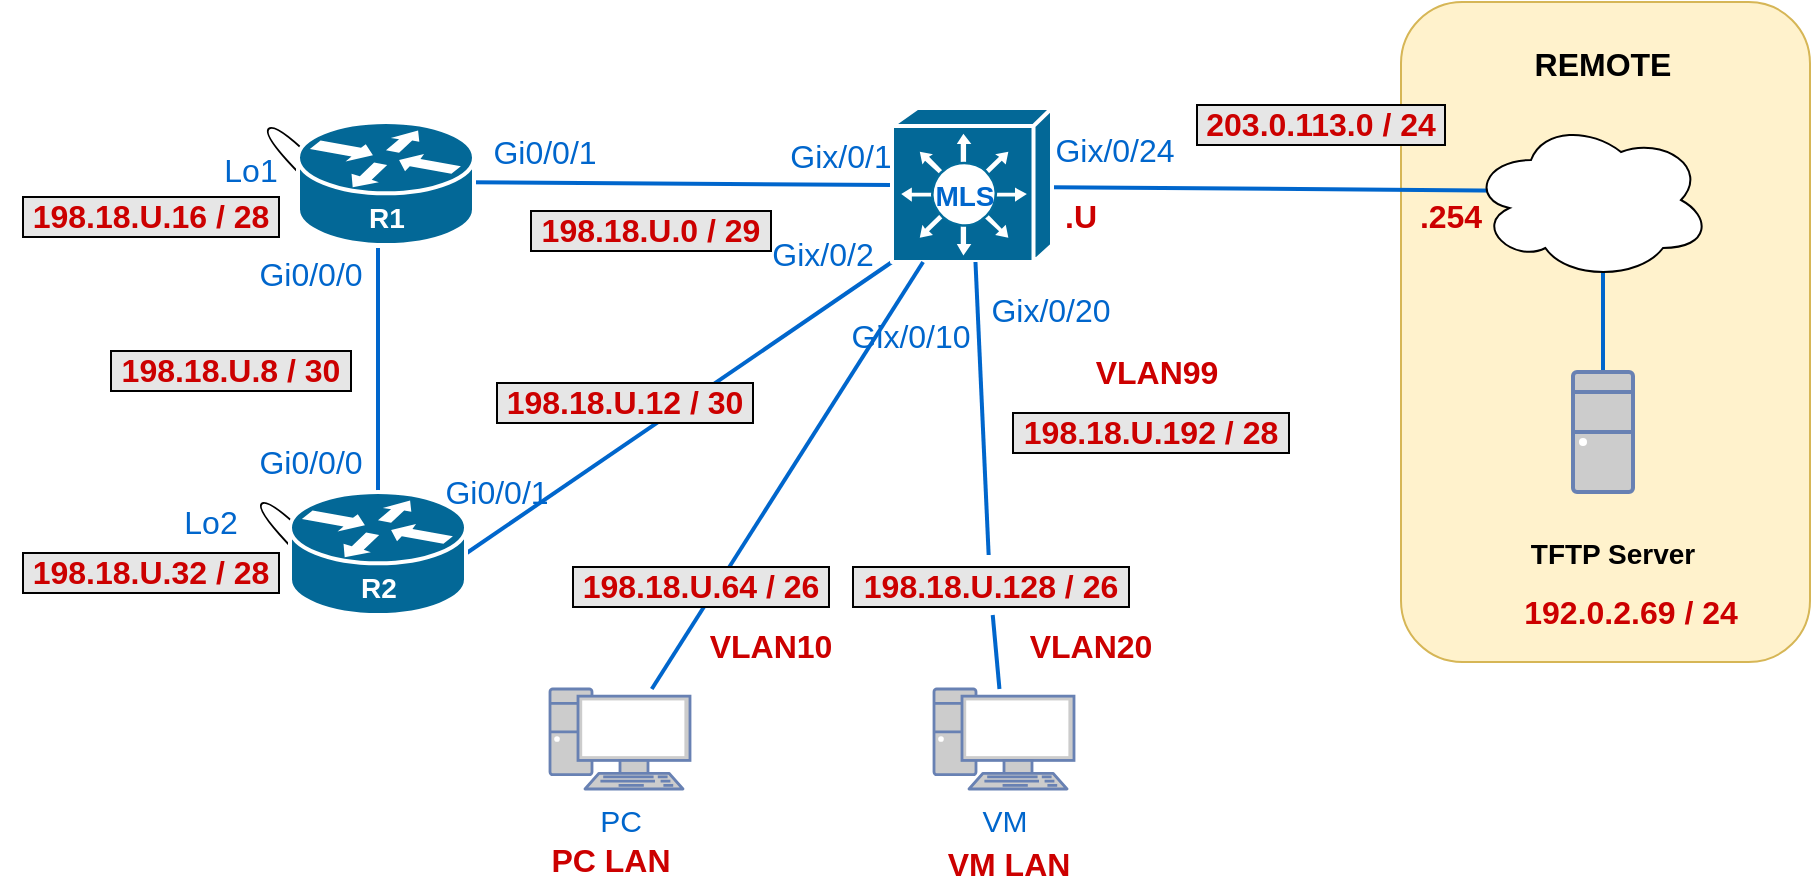 <mxfile version="20.3.0" type="device"><diagram id="z5g62oQFhd5qrYMFQLHw" name="Page-1"><mxGraphModel dx="1061" dy="579" grid="1" gridSize="10" guides="1" tooltips="1" connect="1" arrows="1" fold="1" page="1" pageScale="1" pageWidth="850" pageHeight="1100" math="0" shadow="0"><root><mxCell id="0"/><mxCell id="1" parent="0"/><mxCell id="N3d_jCkEBpHdmOaaXroi-48" value="" style="shape=requiredInterface;html=1;verticalLabelPosition=bottom;sketch=0;fontColor=#CC0000;rotation=-135;allowArrows=1;labelBackgroundColor=#E6E6E6;labelBorderColor=default;" vertex="1" parent="1"><mxGeometry x="260.73" y="348.23" width="35" height="10" as="geometry"/></mxCell><mxCell id="N3d_jCkEBpHdmOaaXroi-42" value="" style="shape=requiredInterface;html=1;verticalLabelPosition=bottom;sketch=0;fontColor=#CC0000;rotation=-135;allowArrows=1;labelBackgroundColor=#E6E6E6;labelBorderColor=default;" vertex="1" parent="1"><mxGeometry x="265" y="159" width="30" height="10" as="geometry"/></mxCell><mxCell id="1rdSUpL2FDRfbKEba2T_-19" value="" style="rounded=1;whiteSpace=wrap;html=1;fillColor=#fff2cc;strokeColor=#d6b656;" parent="1" vertex="1"><mxGeometry x="835.5" y="90" width="204.5" height="330" as="geometry"/></mxCell><mxCell id="1rdSUpL2FDRfbKEba2T_-14" style="edgeStyle=none;rounded=0;orthogonalLoop=1;jettySize=auto;html=1;endArrow=none;endFill=0;strokeColor=#0066CC;strokeWidth=2;entryX=0;entryY=0.5;entryDx=0;entryDy=0;entryPerimeter=0;" parent="1" target="N3d_jCkEBpHdmOaaXroi-14" edge="1"><mxGeometry relative="1" as="geometry"><mxPoint x="369" y="180.086" as="sourcePoint"/><mxPoint x="573" y="181.866" as="targetPoint"/></mxGeometry></mxCell><mxCell id="1rdSUpL2FDRfbKEba2T_-15" style="edgeStyle=none;rounded=0;orthogonalLoop=1;jettySize=auto;html=1;endArrow=none;endFill=0;strokeColor=#0066CC;strokeWidth=2;" parent="1" edge="1"><mxGeometry relative="1" as="geometry"><mxPoint x="661" y="182.586" as="sourcePoint"/><mxPoint x="890" y="184.337" as="targetPoint"/></mxGeometry></mxCell><mxCell id="1rdSUpL2FDRfbKEba2T_-18" style="edgeStyle=none;rounded=0;orthogonalLoop=1;jettySize=auto;html=1;entryX=0.5;entryY=0;entryDx=0;entryDy=0;entryPerimeter=0;endArrow=none;endFill=0;strokeColor=#0066CC;strokeWidth=2;exitX=0.55;exitY=0.95;exitDx=0;exitDy=0;exitPerimeter=0;" parent="1" source="N3d_jCkEBpHdmOaaXroi-3" target="1rdSUpL2FDRfbKEba2T_-17" edge="1"><mxGeometry relative="1" as="geometry"><mxPoint x="940.5" y="351.5" as="sourcePoint"/></mxGeometry></mxCell><mxCell id="1rdSUpL2FDRfbKEba2T_-8" value="PC" style="fontColor=#0066CC;verticalAlign=top;verticalLabelPosition=bottom;labelPosition=center;align=center;html=1;outlineConnect=0;fillColor=#CCCCCC;strokeColor=#6881B3;gradientColor=none;gradientDirection=north;strokeWidth=2;shape=mxgraph.networks.pc;fontSize=15;" parent="1" vertex="1"><mxGeometry x="410" y="433.5" width="70" height="50" as="geometry"/></mxCell><mxCell id="1rdSUpL2FDRfbKEba2T_-17" value="" style="fontColor=#0066CC;verticalAlign=top;verticalLabelPosition=bottom;labelPosition=center;align=center;html=1;outlineConnect=0;fillColor=#CCCCCC;strokeColor=#6881B3;gradientColor=none;gradientDirection=north;strokeWidth=2;shape=mxgraph.networks.desktop_pc;" parent="1" vertex="1"><mxGeometry x="921.5" y="275" width="30" height="60" as="geometry"/></mxCell><mxCell id="1rdSUpL2FDRfbKEba2T_-20" value="REMOTE" style="text;html=1;resizable=0;autosize=1;align=center;verticalAlign=middle;points=[];fillColor=none;strokeColor=none;rounded=0;fontStyle=1;fontSize=16;" parent="1" vertex="1"><mxGeometry x="890.5" y="106" width="90" height="30" as="geometry"/></mxCell><mxCell id="1rdSUpL2FDRfbKEba2T_-23" value="&lt;font style=&quot;font-size: 14px;&quot;&gt;&lt;b style=&quot;&quot;&gt;TFTP Server&lt;/b&gt;&lt;/font&gt;" style="text;html=1;resizable=0;autosize=1;align=center;verticalAlign=middle;points=[];fillColor=none;strokeColor=none;rounded=0;fontSize=16;" parent="1" vertex="1"><mxGeometry x="890.5" y="350" width="100" height="30" as="geometry"/></mxCell><mxCell id="1rdSUpL2FDRfbKEba2T_-24" value="&lt;font color=&quot;#ffffff&quot; style=&quot;font-size: 14px;&quot;&gt;&lt;b&gt;RA&lt;/b&gt;&lt;/font&gt;" style="text;html=1;resizable=0;autosize=1;align=center;verticalAlign=middle;points=[];fillColor=none;strokeColor=none;rounded=0;fontSize=16;" parent="1" vertex="1"><mxGeometry x="597" y="181.5" width="40" height="30" as="geometry"/></mxCell><mxCell id="fD5YAClRQnLknZBzYYZj-3" value="&lt;font size=&quot;1&quot; color=&quot;#cc0000&quot;&gt;&lt;b style=&quot;font-size: 16px;&quot;&gt;&amp;nbsp;203.0.113.0 / 24&amp;nbsp;&lt;/b&gt;&lt;/font&gt;" style="text;html=1;resizable=0;autosize=1;align=center;verticalAlign=middle;points=[];fillColor=none;strokeColor=none;rounded=0;labelBorderColor=default;labelBackgroundColor=#E6E6E6;" parent="1" vertex="1"><mxGeometry x="720" y="136" width="150" height="30" as="geometry"/></mxCell><mxCell id="fD5YAClRQnLknZBzYYZj-4" value="&lt;font size=&quot;1&quot; color=&quot;#cc0000&quot;&gt;&lt;b style=&quot;font-size: 16px;&quot;&gt;192.0.2.69 / 24&lt;/b&gt;&lt;/font&gt;" style="text;html=1;resizable=0;autosize=1;align=center;verticalAlign=middle;points=[];fillColor=none;strokeColor=none;rounded=0;" parent="1" vertex="1"><mxGeometry x="885" y="380" width="130" height="30" as="geometry"/></mxCell><mxCell id="fD5YAClRQnLknZBzYYZj-14" value="&lt;font size=&quot;1&quot; color=&quot;#cc0000&quot;&gt;&lt;b style=&quot;font-size: 16px;&quot;&gt;.U&lt;/b&gt;&lt;/font&gt;" style="text;html=1;resizable=0;autosize=1;align=center;verticalAlign=middle;points=[];fillColor=none;strokeColor=none;rounded=0;" parent="1" vertex="1"><mxGeometry x="655" y="181.5" width="40" height="30" as="geometry"/></mxCell><mxCell id="fD5YAClRQnLknZBzYYZj-22" value="&lt;font size=&quot;1&quot; color=&quot;#cc0000&quot;&gt;&lt;b style=&quot;font-size: 16px;&quot;&gt;PC LAN&lt;/b&gt;&lt;/font&gt;" style="text;html=1;resizable=0;autosize=1;align=center;verticalAlign=middle;points=[];fillColor=none;strokeColor=none;rounded=0;" parent="1" vertex="1"><mxGeometry x="400" y="503.5" width="80" height="30" as="geometry"/></mxCell><mxCell id="fD5YAClRQnLknZBzYYZj-28" value="&lt;font color=&quot;#0066cc&quot;&gt;Gix/0/24&lt;/font&gt;" style="text;html=1;resizable=0;autosize=1;align=center;verticalAlign=middle;points=[];fillColor=none;strokeColor=none;rounded=0;fontSize=16;fontColor=#CC0000;" parent="1" vertex="1"><mxGeometry x="652" y="149" width="80" height="30" as="geometry"/></mxCell><mxCell id="fD5YAClRQnLknZBzYYZj-29" value="&lt;font color=&quot;#0066cc&quot;&gt;Gix/0/1&lt;/font&gt;" style="text;html=1;resizable=0;autosize=1;align=center;verticalAlign=middle;points=[];fillColor=none;strokeColor=none;rounded=0;fontSize=16;fontColor=#CC0000;" parent="1" vertex="1"><mxGeometry x="520" y="151.5" width="70" height="30" as="geometry"/></mxCell><mxCell id="_K4DFTdkbXHgbeqoEyX3-2" value="&lt;font color=&quot;#0066cc&quot;&gt;Gi0/0/1&lt;/font&gt;" style="text;html=1;resizable=0;autosize=1;align=center;verticalAlign=middle;points=[];fillColor=none;strokeColor=none;rounded=0;fontSize=16;fontColor=#CC0000;" parent="1" vertex="1"><mxGeometry x="367" y="150" width="80" height="30" as="geometry"/></mxCell><mxCell id="1D4z3HBPyQgsfeRgvz8B-1" value="VM" style="fontColor=#0066CC;verticalAlign=top;verticalLabelPosition=bottom;labelPosition=center;align=center;html=1;outlineConnect=0;fillColor=#CCCCCC;strokeColor=#6881B3;gradientColor=none;gradientDirection=north;strokeWidth=2;shape=mxgraph.networks.pc;fontSize=15;" parent="1" vertex="1"><mxGeometry x="602" y="433.5" width="70" height="50" as="geometry"/></mxCell><mxCell id="1D4z3HBPyQgsfeRgvz8B-8" value="&lt;font size=&quot;1&quot; color=&quot;#cc0000&quot;&gt;&lt;b style=&quot;font-size: 16px;&quot;&gt;VM LAN&lt;/b&gt;&lt;/font&gt;" style="text;html=1;resizable=0;autosize=1;align=center;verticalAlign=middle;points=[];fillColor=none;strokeColor=none;rounded=0;" parent="1" vertex="1"><mxGeometry x="599" y="506" width="80" height="30" as="geometry"/></mxCell><mxCell id="N3d_jCkEBpHdmOaaXroi-3" value="" style="ellipse;shape=cloud;whiteSpace=wrap;html=1;" vertex="1" parent="1"><mxGeometry x="870.5" y="149" width="120" height="80" as="geometry"/></mxCell><mxCell id="N3d_jCkEBpHdmOaaXroi-7" value="" style="shape=mxgraph.cisco.routers.router;sketch=0;html=1;pointerEvents=1;dashed=0;fillColor=#036897;strokeColor=#ffffff;strokeWidth=2;verticalLabelPosition=bottom;verticalAlign=top;align=center;outlineConnect=0;" vertex="1" parent="1"><mxGeometry x="284" y="150" width="88" height="61.5" as="geometry"/></mxCell><mxCell id="N3d_jCkEBpHdmOaaXroi-8" value="&lt;font color=&quot;#ffffff&quot; style=&quot;font-size: 14px;&quot;&gt;&lt;b&gt;R1&lt;/b&gt;&lt;/font&gt;" style="text;html=1;resizable=0;autosize=1;align=center;verticalAlign=middle;points=[];fillColor=none;strokeColor=none;rounded=0;fontSize=16;" vertex="1" parent="1"><mxGeometry x="308" y="181.5" width="40" height="30" as="geometry"/></mxCell><mxCell id="N3d_jCkEBpHdmOaaXroi-10" style="edgeStyle=none;rounded=0;orthogonalLoop=1;jettySize=auto;html=1;endArrow=none;endFill=0;strokeColor=#0066CC;strokeWidth=2;exitX=0.3;exitY=1.05;exitDx=0;exitDy=0;exitPerimeter=0;" edge="1" parent="1" target="N3d_jCkEBpHdmOaaXroi-23"><mxGeometry relative="1" as="geometry"><mxPoint x="324" y="213" as="sourcePoint"/><mxPoint x="440" y="360" as="targetPoint"/></mxGeometry></mxCell><mxCell id="N3d_jCkEBpHdmOaaXroi-12" style="edgeStyle=none;rounded=0;orthogonalLoop=1;jettySize=auto;html=1;endArrow=none;endFill=0;strokeColor=#0066CC;strokeWidth=2;exitX=0;exitY=1;exitDx=0;exitDy=0;exitPerimeter=0;entryX=1;entryY=0.5;entryDx=0;entryDy=0;entryPerimeter=0;" edge="1" parent="1" source="N3d_jCkEBpHdmOaaXroi-14" target="N3d_jCkEBpHdmOaaXroi-23"><mxGeometry relative="1" as="geometry"><mxPoint x="573" y="240" as="sourcePoint"/><mxPoint x="520" y="360" as="targetPoint"/></mxGeometry></mxCell><mxCell id="N3d_jCkEBpHdmOaaXroi-14" value="" style="shape=mxgraph.cisco.switches.layer_3_switch;sketch=0;html=1;pointerEvents=1;dashed=0;fillColor=#036897;strokeColor=#ffffff;strokeWidth=2;verticalLabelPosition=bottom;verticalAlign=top;align=center;outlineConnect=0;" vertex="1" parent="1"><mxGeometry x="581" y="143" width="80" height="77" as="geometry"/></mxCell><mxCell id="N3d_jCkEBpHdmOaaXroi-15" value="&lt;font color=&quot;#0066cc&quot; style=&quot;font-size: 14px;&quot;&gt;&lt;b style=&quot;&quot;&gt;MLS&lt;/b&gt;&lt;/font&gt;" style="text;html=1;resizable=0;autosize=1;align=center;verticalAlign=middle;points=[];fillColor=none;strokeColor=none;rounded=0;fontSize=16;" vertex="1" parent="1"><mxGeometry x="592" y="171" width="50" height="30" as="geometry"/></mxCell><mxCell id="N3d_jCkEBpHdmOaaXroi-16" value="&lt;font color=&quot;#0066cc&quot;&gt;Gi0/0/0&lt;/font&gt;" style="text;html=1;resizable=0;autosize=1;align=center;verticalAlign=middle;points=[];fillColor=none;strokeColor=none;rounded=0;fontSize=16;fontColor=#CC0000;" vertex="1" parent="1"><mxGeometry x="250" y="210.5" width="80" height="30" as="geometry"/></mxCell><mxCell id="N3d_jCkEBpHdmOaaXroi-22" value="&lt;font color=&quot;#0066cc&quot;&gt;Gix/0/20&lt;/font&gt;" style="text;html=1;resizable=0;autosize=1;align=center;verticalAlign=middle;points=[];fillColor=none;strokeColor=none;rounded=0;fontSize=16;fontColor=#CC0000;" vertex="1" parent="1"><mxGeometry x="620" y="229" width="80" height="30" as="geometry"/></mxCell><mxCell id="N3d_jCkEBpHdmOaaXroi-23" value="" style="shape=mxgraph.cisco.routers.router;sketch=0;html=1;pointerEvents=1;dashed=0;fillColor=#036897;strokeColor=#ffffff;strokeWidth=2;verticalLabelPosition=bottom;verticalAlign=top;align=center;outlineConnect=0;" vertex="1" parent="1"><mxGeometry x="280" y="335" width="88" height="61.5" as="geometry"/></mxCell><mxCell id="N3d_jCkEBpHdmOaaXroi-24" value="&lt;font color=&quot;#ffffff&quot; style=&quot;font-size: 14px;&quot;&gt;&lt;b&gt;R2&lt;/b&gt;&lt;/font&gt;" style="text;html=1;resizable=0;autosize=1;align=center;verticalAlign=middle;points=[];fillColor=none;strokeColor=none;rounded=0;fontSize=16;" vertex="1" parent="1"><mxGeometry x="304" y="366.5" width="40" height="30" as="geometry"/></mxCell><mxCell id="N3d_jCkEBpHdmOaaXroi-25" style="edgeStyle=none;rounded=0;orthogonalLoop=1;jettySize=auto;html=1;endArrow=none;endFill=0;strokeColor=#0066CC;strokeWidth=2;" edge="1" parent="1" source="N3d_jCkEBpHdmOaaXroi-14" target="1rdSUpL2FDRfbKEba2T_-8"><mxGeometry relative="1" as="geometry"><mxPoint x="600.0" y="259" as="sourcePoint"/><mxPoint x="600.0" y="381" as="targetPoint"/></mxGeometry></mxCell><mxCell id="N3d_jCkEBpHdmOaaXroi-26" style="edgeStyle=none;rounded=0;orthogonalLoop=1;jettySize=auto;html=1;endArrow=none;endFill=0;strokeColor=#0066CC;strokeWidth=2;startArrow=none;" edge="1" parent="1" source="N3d_jCkEBpHdmOaaXroi-45" target="1D4z3HBPyQgsfeRgvz8B-1"><mxGeometry relative="1" as="geometry"><mxPoint x="640.003" y="230" as="sourcePoint"/><mxPoint x="560.612" y="380" as="targetPoint"/></mxGeometry></mxCell><mxCell id="N3d_jCkEBpHdmOaaXroi-28" value="&lt;font color=&quot;#0066cc&quot;&gt;Gi0/0/0&lt;/font&gt;" style="text;html=1;resizable=0;autosize=1;align=center;verticalAlign=middle;points=[];fillColor=none;strokeColor=none;rounded=0;fontSize=16;fontColor=#CC0000;" vertex="1" parent="1"><mxGeometry x="250" y="305" width="80" height="30" as="geometry"/></mxCell><mxCell id="N3d_jCkEBpHdmOaaXroi-29" value="&lt;font size=&quot;1&quot; color=&quot;#cc0000&quot;&gt;&lt;b style=&quot;font-size: 16px;&quot;&gt;.254&lt;/b&gt;&lt;/font&gt;" style="text;html=1;resizable=0;autosize=1;align=center;verticalAlign=middle;points=[];fillColor=none;strokeColor=none;rounded=0;" vertex="1" parent="1"><mxGeometry x="835" y="181.5" width="50" height="30" as="geometry"/></mxCell><mxCell id="N3d_jCkEBpHdmOaaXroi-32" value="&lt;font size=&quot;1&quot; color=&quot;#cc0000&quot;&gt;&lt;b style=&quot;font-size: 16px;&quot;&gt;VLAN10&lt;/b&gt;&lt;/font&gt;" style="text;html=1;resizable=0;autosize=1;align=center;verticalAlign=middle;points=[];fillColor=none;strokeColor=none;rounded=0;" vertex="1" parent="1"><mxGeometry x="480" y="396.5" width="80" height="30" as="geometry"/></mxCell><mxCell id="N3d_jCkEBpHdmOaaXroi-33" value="&lt;font size=&quot;1&quot; color=&quot;#cc0000&quot;&gt;&lt;b style=&quot;font-size: 16px;&quot;&gt;VLAN20&lt;/b&gt;&lt;/font&gt;" style="text;html=1;resizable=0;autosize=1;align=center;verticalAlign=middle;points=[];fillColor=none;strokeColor=none;rounded=0;" vertex="1" parent="1"><mxGeometry x="640" y="396.5" width="80" height="30" as="geometry"/></mxCell><mxCell id="N3d_jCkEBpHdmOaaXroi-34" value="&lt;font color=&quot;#0066cc&quot;&gt;Gix/0/10&lt;/font&gt;" style="text;html=1;resizable=0;autosize=1;align=center;verticalAlign=middle;points=[];fillColor=none;strokeColor=none;rounded=0;fontSize=16;fontColor=#CC0000;" vertex="1" parent="1"><mxGeometry x="550" y="241.5" width="80" height="30" as="geometry"/></mxCell><mxCell id="N3d_jCkEBpHdmOaaXroi-35" value="&lt;font color=&quot;#0066cc&quot;&gt;Gix/0/2&lt;/font&gt;" style="text;html=1;resizable=0;autosize=1;align=center;verticalAlign=middle;points=[];fillColor=none;strokeColor=none;rounded=0;fontSize=16;fontColor=#CC0000;" vertex="1" parent="1"><mxGeometry x="511" y="201" width="70" height="30" as="geometry"/></mxCell><mxCell id="N3d_jCkEBpHdmOaaXroi-36" value="&lt;font color=&quot;#0066cc&quot;&gt;Gi0/0/1&lt;/font&gt;" style="text;html=1;resizable=0;autosize=1;align=center;verticalAlign=middle;points=[];fillColor=none;strokeColor=none;rounded=0;fontSize=16;fontColor=#CC0000;" vertex="1" parent="1"><mxGeometry x="343" y="320" width="80" height="30" as="geometry"/></mxCell><mxCell id="N3d_jCkEBpHdmOaaXroi-38" value="&lt;font size=&quot;1&quot; color=&quot;#cc0000&quot;&gt;&lt;b style=&quot;font-size: 16px;&quot;&gt;&amp;nbsp;198.18.U.0 / 29&amp;nbsp;&lt;/b&gt;&lt;/font&gt;" style="text;html=1;resizable=0;autosize=1;align=center;verticalAlign=middle;points=[];fillColor=none;strokeColor=none;rounded=0;labelBorderColor=default;labelBackgroundColor=#E6E6E6;" vertex="1" parent="1"><mxGeometry x="390" y="189" width="140" height="30" as="geometry"/></mxCell><mxCell id="N3d_jCkEBpHdmOaaXroi-39" value="&lt;font size=&quot;1&quot; color=&quot;#cc0000&quot;&gt;&lt;b style=&quot;font-size: 16px;&quot;&gt;&amp;nbsp;198.18.U.8 / 30&amp;nbsp;&lt;/b&gt;&lt;/font&gt;" style="text;html=1;resizable=0;autosize=1;align=center;verticalAlign=middle;points=[];fillColor=none;strokeColor=none;rounded=0;labelBorderColor=default;labelBackgroundColor=#E6E6E6;" vertex="1" parent="1"><mxGeometry x="180" y="259" width="140" height="30" as="geometry"/></mxCell><mxCell id="N3d_jCkEBpHdmOaaXroi-40" value="&lt;font size=&quot;1&quot; color=&quot;#cc0000&quot;&gt;&lt;b style=&quot;font-size: 16px;&quot;&gt;&amp;nbsp;198.18.U.12 / 30&amp;nbsp;&lt;/b&gt;&lt;/font&gt;" style="text;html=1;resizable=0;autosize=1;align=center;verticalAlign=middle;points=[];fillColor=none;strokeColor=none;rounded=0;labelBorderColor=default;labelBackgroundColor=#E6E6E6;" vertex="1" parent="1"><mxGeometry x="372" y="275" width="150" height="30" as="geometry"/></mxCell><mxCell id="N3d_jCkEBpHdmOaaXroi-41" value="&lt;font size=&quot;1&quot; color=&quot;#cc0000&quot;&gt;&lt;b style=&quot;font-size: 16px;&quot;&gt;&amp;nbsp;198.18.U.16 / 28&amp;nbsp;&lt;/b&gt;&lt;/font&gt;" style="text;html=1;resizable=0;autosize=1;align=center;verticalAlign=middle;points=[];fillColor=none;strokeColor=none;rounded=0;labelBorderColor=default;labelBackgroundColor=#E6E6E6;" vertex="1" parent="1"><mxGeometry x="135" y="181.5" width="150" height="30" as="geometry"/></mxCell><mxCell id="N3d_jCkEBpHdmOaaXroi-43" value="&lt;font color=&quot;#0066cc&quot;&gt;Lo1&lt;/font&gt;" style="text;html=1;resizable=0;autosize=1;align=center;verticalAlign=middle;points=[];fillColor=none;strokeColor=none;rounded=0;fontSize=16;fontColor=#CC0000;" vertex="1" parent="1"><mxGeometry x="235" y="159" width="50" height="30" as="geometry"/></mxCell><mxCell id="N3d_jCkEBpHdmOaaXroi-44" value="&lt;font size=&quot;1&quot; color=&quot;#cc0000&quot;&gt;&lt;b style=&quot;font-size: 16px;&quot;&gt;&amp;nbsp;198.18.U.64 / 26&amp;nbsp;&lt;/b&gt;&lt;/font&gt;" style="text;html=1;resizable=0;autosize=1;align=center;verticalAlign=middle;points=[];fillColor=none;strokeColor=none;rounded=0;labelBorderColor=default;labelBackgroundColor=#E6E6E6;" vertex="1" parent="1"><mxGeometry x="410" y="366.5" width="150" height="30" as="geometry"/></mxCell><mxCell id="N3d_jCkEBpHdmOaaXroi-46" value="&lt;font size=&quot;1&quot; color=&quot;#cc0000&quot;&gt;&lt;b style=&quot;font-size: 16px;&quot;&gt;VLAN99&lt;/b&gt;&lt;/font&gt;" style="text;html=1;resizable=0;autosize=1;align=center;verticalAlign=middle;points=[];fillColor=none;strokeColor=none;rounded=0;" vertex="1" parent="1"><mxGeometry x="673" y="260" width="80" height="30" as="geometry"/></mxCell><mxCell id="N3d_jCkEBpHdmOaaXroi-47" value="&lt;font size=&quot;1&quot; color=&quot;#cc0000&quot;&gt;&lt;b style=&quot;font-size: 16px;&quot;&gt;&amp;nbsp;198.18.U.192 / 28&amp;nbsp;&lt;/b&gt;&lt;/font&gt;" style="text;html=1;resizable=0;autosize=1;align=center;verticalAlign=middle;points=[];fillColor=none;strokeColor=none;rounded=0;labelBorderColor=default;labelBackgroundColor=#E6E6E6;" vertex="1" parent="1"><mxGeometry x="630" y="290" width="160" height="30" as="geometry"/></mxCell><mxCell id="N3d_jCkEBpHdmOaaXroi-50" value="&lt;font size=&quot;1&quot; color=&quot;#cc0000&quot;&gt;&lt;b style=&quot;font-size: 16px;&quot;&gt;&amp;nbsp;198.18.U.32 / 28&amp;nbsp;&lt;/b&gt;&lt;/font&gt;" style="text;html=1;resizable=0;autosize=1;align=center;verticalAlign=middle;points=[];fillColor=none;strokeColor=none;rounded=0;labelBorderColor=default;labelBackgroundColor=#E6E6E6;" vertex="1" parent="1"><mxGeometry x="135" y="360" width="150" height="30" as="geometry"/></mxCell><mxCell id="N3d_jCkEBpHdmOaaXroi-51" value="&lt;font color=&quot;#0066cc&quot;&gt;Lo2&lt;/font&gt;" style="text;html=1;resizable=0;autosize=1;align=center;verticalAlign=middle;points=[];fillColor=none;strokeColor=none;rounded=0;fontSize=16;fontColor=#CC0000;" vertex="1" parent="1"><mxGeometry x="215" y="335" width="50" height="30" as="geometry"/></mxCell><mxCell id="N3d_jCkEBpHdmOaaXroi-45" value="&lt;font size=&quot;1&quot; color=&quot;#cc0000&quot;&gt;&lt;b style=&quot;font-size: 16px;&quot;&gt;&amp;nbsp;198.18.U.128 / 26&amp;nbsp;&lt;/b&gt;&lt;/font&gt;" style="text;html=1;resizable=0;autosize=1;align=center;verticalAlign=middle;points=[];fillColor=none;strokeColor=none;rounded=0;labelBorderColor=default;labelBackgroundColor=#E6E6E6;" vertex="1" parent="1"><mxGeometry x="550" y="366.5" width="160" height="30" as="geometry"/></mxCell><mxCell id="N3d_jCkEBpHdmOaaXroi-52" value="" style="edgeStyle=none;rounded=0;orthogonalLoop=1;jettySize=auto;html=1;endArrow=none;endFill=0;strokeColor=#0066CC;strokeWidth=2;" edge="1" parent="1" source="N3d_jCkEBpHdmOaaXroi-14" target="N3d_jCkEBpHdmOaaXroi-45"><mxGeometry relative="1" as="geometry"><mxPoint x="623.224" y="220" as="sourcePoint"/><mxPoint x="635.556" y="433.5" as="targetPoint"/></mxGeometry></mxCell></root></mxGraphModel></diagram></mxfile>